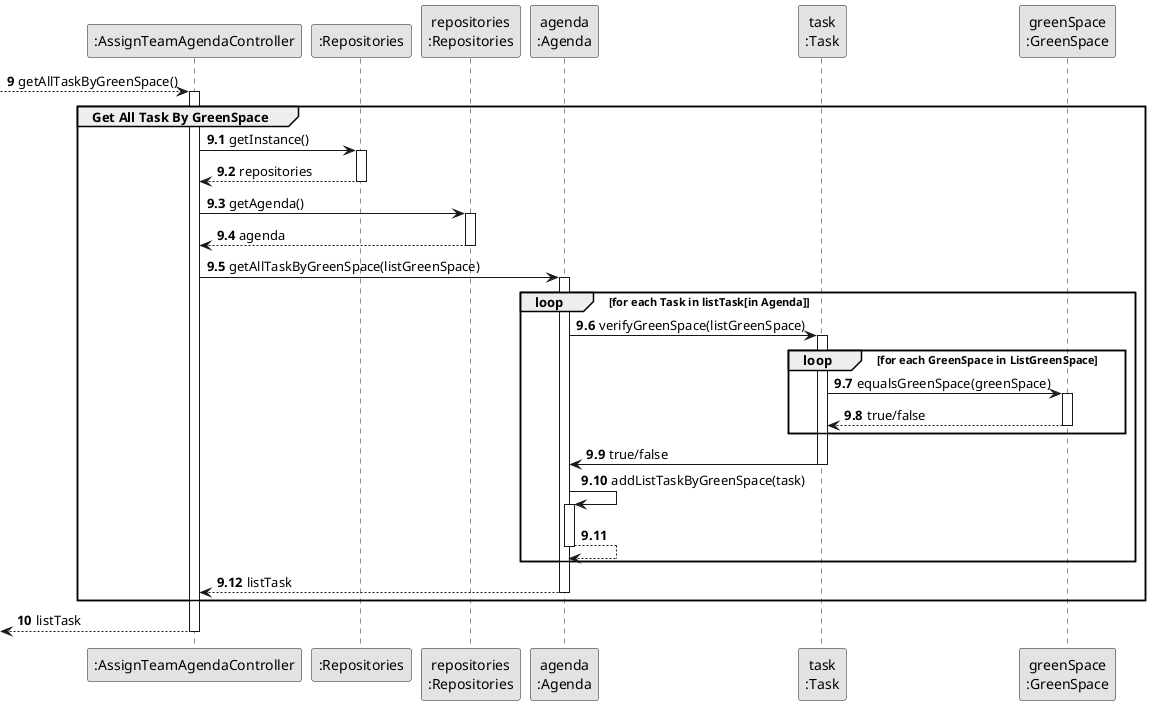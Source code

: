 @startuml
'https://plantuml.com/sequence-diagram
skinparam monochrome true
skinparam packageStyle rectangle
skinparam shadowing false

participant ":AssignTeamAgendaController" as CTRL
participant ":Repositories" as RepositorySingleton
participant "repositories\n:Repositories" as PLAT
participant "agenda\n:Agenda" as AGENDA
participant "task\n:Task" as TASK
participant "greenSpace\n:GreenSpace" as GREENSPACE

autonumber 9

--> CTRL : getAllTaskByGreenSpace()

autonumber 9.1

activate CTRL

group Get All Task By GreenSpace

CTRL -> RepositorySingleton : getInstance()

activate RepositorySingleton

RepositorySingleton --> CTRL : repositories

deactivate RepositorySingleton

CTRL -> PLAT : getAgenda()

activate PLAT

PLAT --> CTRL: agenda

deactivate PLAT

CTRL -> AGENDA : getAllTaskByGreenSpace(listGreenSpace)

activate AGENDA

loop for each Task in listTask[in Agenda]

AGENDA -> TASK : verifyGreenSpace(listGreenSpace)

activate TASK

loop for each GreenSpace in ListGreenSpace

TASK -> GREENSPACE : equalsGreenSpace(greenSpace)

activate GREENSPACE

GREENSPACE --> TASK : true/false

deactivate GREENSPACE

end

TASK -> AGENDA : true/false

deactivate TASK

AGENDA -> AGENDA : addListTaskByGreenSpace(task)

activate AGENDA

AGENDA --> AGENDA

deactivate AGENDA

end

AGENDA --> CTRL : listTask

deactivate AGENDA

end

autonumber 10

<--CTRL : listTask

deactivate CTRL
@enduml